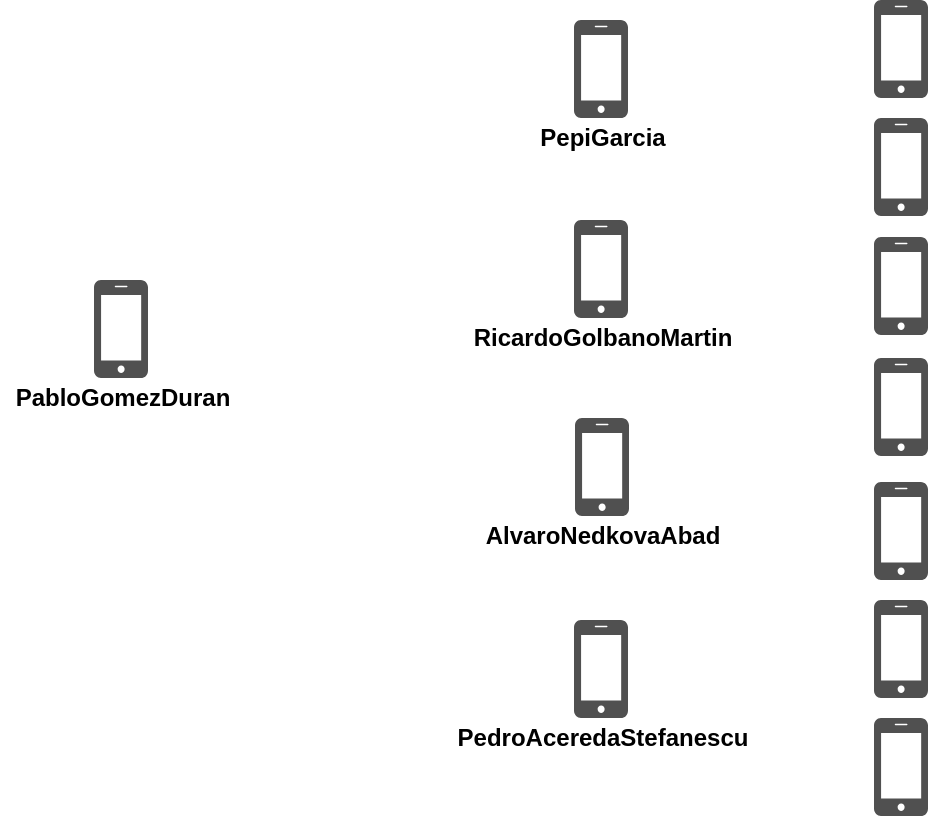 <mxfile version="12.9.7" type="device"><diagram id="lGLQPVGKVvXacME6XfGE" name="Page-1"><mxGraphModel dx="716" dy="408" grid="1" gridSize="10" guides="1" tooltips="1" connect="1" arrows="1" fold="1" page="1" pageScale="1" pageWidth="827" pageHeight="1169" math="0" shadow="0"><root><mxCell id="0"/><mxCell id="1" parent="0"/><mxCell id="cwOEOD-z4oC2gfOI6fQ8-2" value="" style="pointerEvents=1;shadow=0;dashed=0;html=1;strokeColor=none;fillColor=#505050;labelPosition=center;verticalLabelPosition=bottom;verticalAlign=top;outlineConnect=0;align=center;shape=mxgraph.office.devices.cell_phone_iphone_proportional;" vertex="1" parent="1"><mxGeometry x="200" y="270" width="27" height="49" as="geometry"/></mxCell><mxCell id="cwOEOD-z4oC2gfOI6fQ8-3" value="" style="pointerEvents=1;shadow=0;dashed=0;html=1;strokeColor=none;fillColor=#505050;labelPosition=center;verticalLabelPosition=bottom;verticalAlign=top;outlineConnect=0;align=center;shape=mxgraph.office.devices.cell_phone_iphone_proportional;" vertex="1" parent="1"><mxGeometry x="440" y="440" width="27" height="49" as="geometry"/></mxCell><mxCell id="cwOEOD-z4oC2gfOI6fQ8-4" value="" style="pointerEvents=1;shadow=0;dashed=0;html=1;strokeColor=none;fillColor=#505050;labelPosition=center;verticalLabelPosition=bottom;verticalAlign=top;outlineConnect=0;align=center;shape=mxgraph.office.devices.cell_phone_iphone_proportional;" vertex="1" parent="1"><mxGeometry x="440.5" y="339" width="27" height="49" as="geometry"/></mxCell><mxCell id="cwOEOD-z4oC2gfOI6fQ8-5" value="" style="pointerEvents=1;shadow=0;dashed=0;html=1;strokeColor=none;fillColor=#505050;labelPosition=center;verticalLabelPosition=bottom;verticalAlign=top;outlineConnect=0;align=center;shape=mxgraph.office.devices.cell_phone_iphone_proportional;" vertex="1" parent="1"><mxGeometry x="440" y="240" width="27" height="49" as="geometry"/></mxCell><mxCell id="cwOEOD-z4oC2gfOI6fQ8-6" value="" style="pointerEvents=1;shadow=0;dashed=0;html=1;strokeColor=none;fillColor=#505050;labelPosition=center;verticalLabelPosition=bottom;verticalAlign=top;outlineConnect=0;align=center;shape=mxgraph.office.devices.cell_phone_iphone_proportional;" vertex="1" parent="1"><mxGeometry x="440" y="140" width="27" height="49" as="geometry"/></mxCell><mxCell id="cwOEOD-z4oC2gfOI6fQ8-21" value="" style="shape=image;html=1;verticalAlign=top;verticalLabelPosition=bottom;labelBackgroundColor=#ffffff;imageAspect=0;aspect=fixed;image=https://cdn4.iconfinder.com/data/icons/free-ui/64/v-26-128.png" vertex="1" parent="1"><mxGeometry x="203.5" y="250" width="20" height="20" as="geometry"/></mxCell><mxCell id="cwOEOD-z4oC2gfOI6fQ8-24" value="PabloGomezDuran" style="text;html=1;align=center;verticalAlign=middle;resizable=0;points=[];autosize=1;fontStyle=1" vertex="1" parent="1"><mxGeometry x="153.5" y="319" width="120" height="20" as="geometry"/></mxCell><mxCell id="cwOEOD-z4oC2gfOI6fQ8-25" value="RicardoGolbanoMartin" style="text;html=1;align=center;verticalAlign=middle;resizable=0;points=[];autosize=1;fontStyle=1" vertex="1" parent="1"><mxGeometry x="383.5" y="289" width="140" height="20" as="geometry"/></mxCell><mxCell id="cwOEOD-z4oC2gfOI6fQ8-26" value="PedroAceredaStefanescu" style="text;html=1;align=center;verticalAlign=middle;resizable=0;points=[];autosize=1;fontStyle=1" vertex="1" parent="1"><mxGeometry x="373.5" y="489" width="160" height="20" as="geometry"/></mxCell><mxCell id="cwOEOD-z4oC2gfOI6fQ8-27" value="AlvaroNedkovaAbad" style="text;html=1;align=center;verticalAlign=middle;resizable=0;points=[];autosize=1;fontStyle=1" vertex="1" parent="1"><mxGeometry x="389" y="388" width="130" height="20" as="geometry"/></mxCell><mxCell id="cwOEOD-z4oC2gfOI6fQ8-28" value="PepiGarcia" style="text;html=1;align=center;verticalAlign=middle;resizable=0;points=[];autosize=1;fontStyle=1" vertex="1" parent="1"><mxGeometry x="414" y="189" width="80" height="20" as="geometry"/></mxCell><mxCell id="cwOEOD-z4oC2gfOI6fQ8-31" value="" style="pointerEvents=1;shadow=0;dashed=0;html=1;strokeColor=none;fillColor=#505050;labelPosition=center;verticalLabelPosition=bottom;verticalAlign=top;outlineConnect=0;align=center;shape=mxgraph.office.devices.cell_phone_iphone_proportional;" vertex="1" parent="1"><mxGeometry x="590" y="309" width="27" height="49" as="geometry"/></mxCell><mxCell id="cwOEOD-z4oC2gfOI6fQ8-32" value="" style="pointerEvents=1;shadow=0;dashed=0;html=1;strokeColor=none;fillColor=#505050;labelPosition=center;verticalLabelPosition=bottom;verticalAlign=top;outlineConnect=0;align=center;shape=mxgraph.office.devices.cell_phone_iphone_proportional;" vertex="1" parent="1"><mxGeometry x="590" y="189" width="27" height="49" as="geometry"/></mxCell><mxCell id="cwOEOD-z4oC2gfOI6fQ8-33" value="" style="pointerEvents=1;shadow=0;dashed=0;html=1;strokeColor=none;fillColor=#505050;labelPosition=center;verticalLabelPosition=bottom;verticalAlign=top;outlineConnect=0;align=center;shape=mxgraph.office.devices.cell_phone_iphone_proportional;" vertex="1" parent="1"><mxGeometry x="590" y="130" width="27" height="49" as="geometry"/></mxCell><mxCell id="cwOEOD-z4oC2gfOI6fQ8-34" value="" style="pointerEvents=1;shadow=0;dashed=0;html=1;strokeColor=none;fillColor=#505050;labelPosition=center;verticalLabelPosition=bottom;verticalAlign=top;outlineConnect=0;align=center;shape=mxgraph.office.devices.cell_phone_iphone_proportional;" vertex="1" parent="1"><mxGeometry x="590" y="371" width="27" height="49" as="geometry"/></mxCell><mxCell id="cwOEOD-z4oC2gfOI6fQ8-35" value="" style="pointerEvents=1;shadow=0;dashed=0;html=1;strokeColor=none;fillColor=#505050;labelPosition=center;verticalLabelPosition=bottom;verticalAlign=top;outlineConnect=0;align=center;shape=mxgraph.office.devices.cell_phone_iphone_proportional;" vertex="1" parent="1"><mxGeometry x="590" y="430" width="27" height="49" as="geometry"/></mxCell><mxCell id="cwOEOD-z4oC2gfOI6fQ8-36" value="" style="pointerEvents=1;shadow=0;dashed=0;html=1;strokeColor=none;fillColor=#505050;labelPosition=center;verticalLabelPosition=bottom;verticalAlign=top;outlineConnect=0;align=center;shape=mxgraph.office.devices.cell_phone_iphone_proportional;" vertex="1" parent="1"><mxGeometry x="590" y="248.5" width="27" height="49" as="geometry"/></mxCell><mxCell id="cwOEOD-z4oC2gfOI6fQ8-37" value="" style="pointerEvents=1;shadow=0;dashed=0;html=1;strokeColor=none;fillColor=#505050;labelPosition=center;verticalLabelPosition=bottom;verticalAlign=top;outlineConnect=0;align=center;shape=mxgraph.office.devices.cell_phone_iphone_proportional;" vertex="1" parent="1"><mxGeometry x="590" y="489" width="27" height="49" as="geometry"/></mxCell><mxCell id="cwOEOD-z4oC2gfOI6fQ8-38" value="" style="shape=image;verticalLabelPosition=bottom;labelBackgroundColor=#ffffff;verticalAlign=top;aspect=fixed;imageAspect=0;image=https://cdn.discordapp.com/attachments/695740260474421300/696089769620275250/add-friend.png;" vertex="1" parent="1"><mxGeometry x="594.25" y="263.75" width="18.5" height="18.5" as="geometry"/></mxCell><mxCell id="cwOEOD-z4oC2gfOI6fQ8-39" value="" style="shape=image;verticalLabelPosition=bottom;labelBackgroundColor=#ffffff;verticalAlign=top;aspect=fixed;imageAspect=0;image=https://cdn.discordapp.com/attachments/695740260474421300/696089769620275250/add-friend.png;" vertex="1" parent="1"><mxGeometry x="594.25" y="386.25" width="18.5" height="18.5" as="geometry"/></mxCell><mxCell id="cwOEOD-z4oC2gfOI6fQ8-40" value="" style="shape=image;verticalLabelPosition=bottom;labelBackgroundColor=#ffffff;verticalAlign=top;aspect=fixed;imageAspect=0;image=https://cdn.discordapp.com/attachments/695740260474421300/696089769620275250/add-friend.png;" vertex="1" parent="1"><mxGeometry x="594.25" y="504.25" width="18.5" height="18.5" as="geometry"/></mxCell><mxCell id="cwOEOD-z4oC2gfOI6fQ8-41" value="" style="shape=image;verticalLabelPosition=bottom;labelBackgroundColor=#ffffff;verticalAlign=top;aspect=fixed;imageAspect=0;image=https://cdn.discordapp.com/attachments/695740260474421300/696089769620275250/add-friend.png;" vertex="1" parent="1"><mxGeometry x="444.25" y="155.25" width="18.5" height="18.5" as="geometry"/></mxCell><mxCell id="cwOEOD-z4oC2gfOI6fQ8-42" value="" style="shape=image;verticalLabelPosition=bottom;labelBackgroundColor=#ffffff;verticalAlign=top;aspect=fixed;imageAspect=0;image=https://cdn.discordapp.com/attachments/695740260474421300/696089769620275250/add-friend.png;" vertex="1" parent="1"><mxGeometry x="444.75" y="255.25" width="18.5" height="18.5" as="geometry"/></mxCell></root></mxGraphModel></diagram></mxfile>
